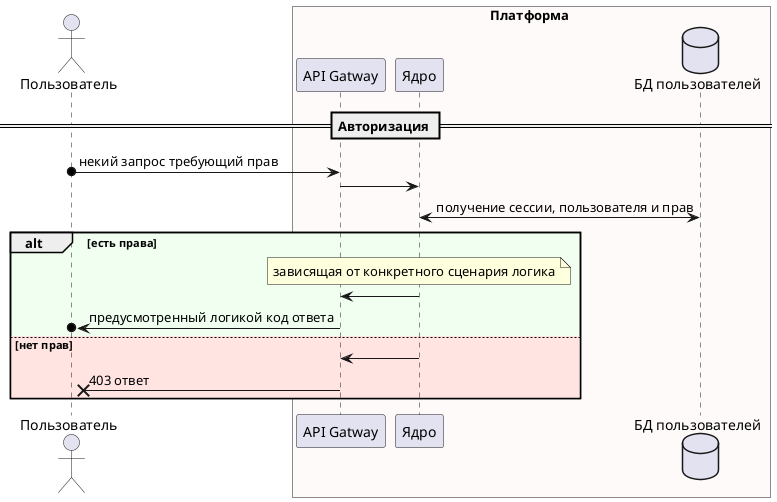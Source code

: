 @startuml
actor "Пользователь" as user
box Платформа #Snow
participant "API Gatway" as gateway
participant "Ядро" as core
database "БД пользователей" as userDB
end box

== Авторизация ==
user o-> gateway: некий запрос требующий прав
gateway -> core
core <-> userDB: получение сессии, пользователя и прав
alt #Honeydew есть права
    note over core: зависящая от конкретного сценария логика
    core -> gateway
    gateway ->o user: предусмотренный логикой код ответа
else #MistyRose нет прав
    core -> gateway
    gateway ->x user: 403 ответ
end
@enduml
